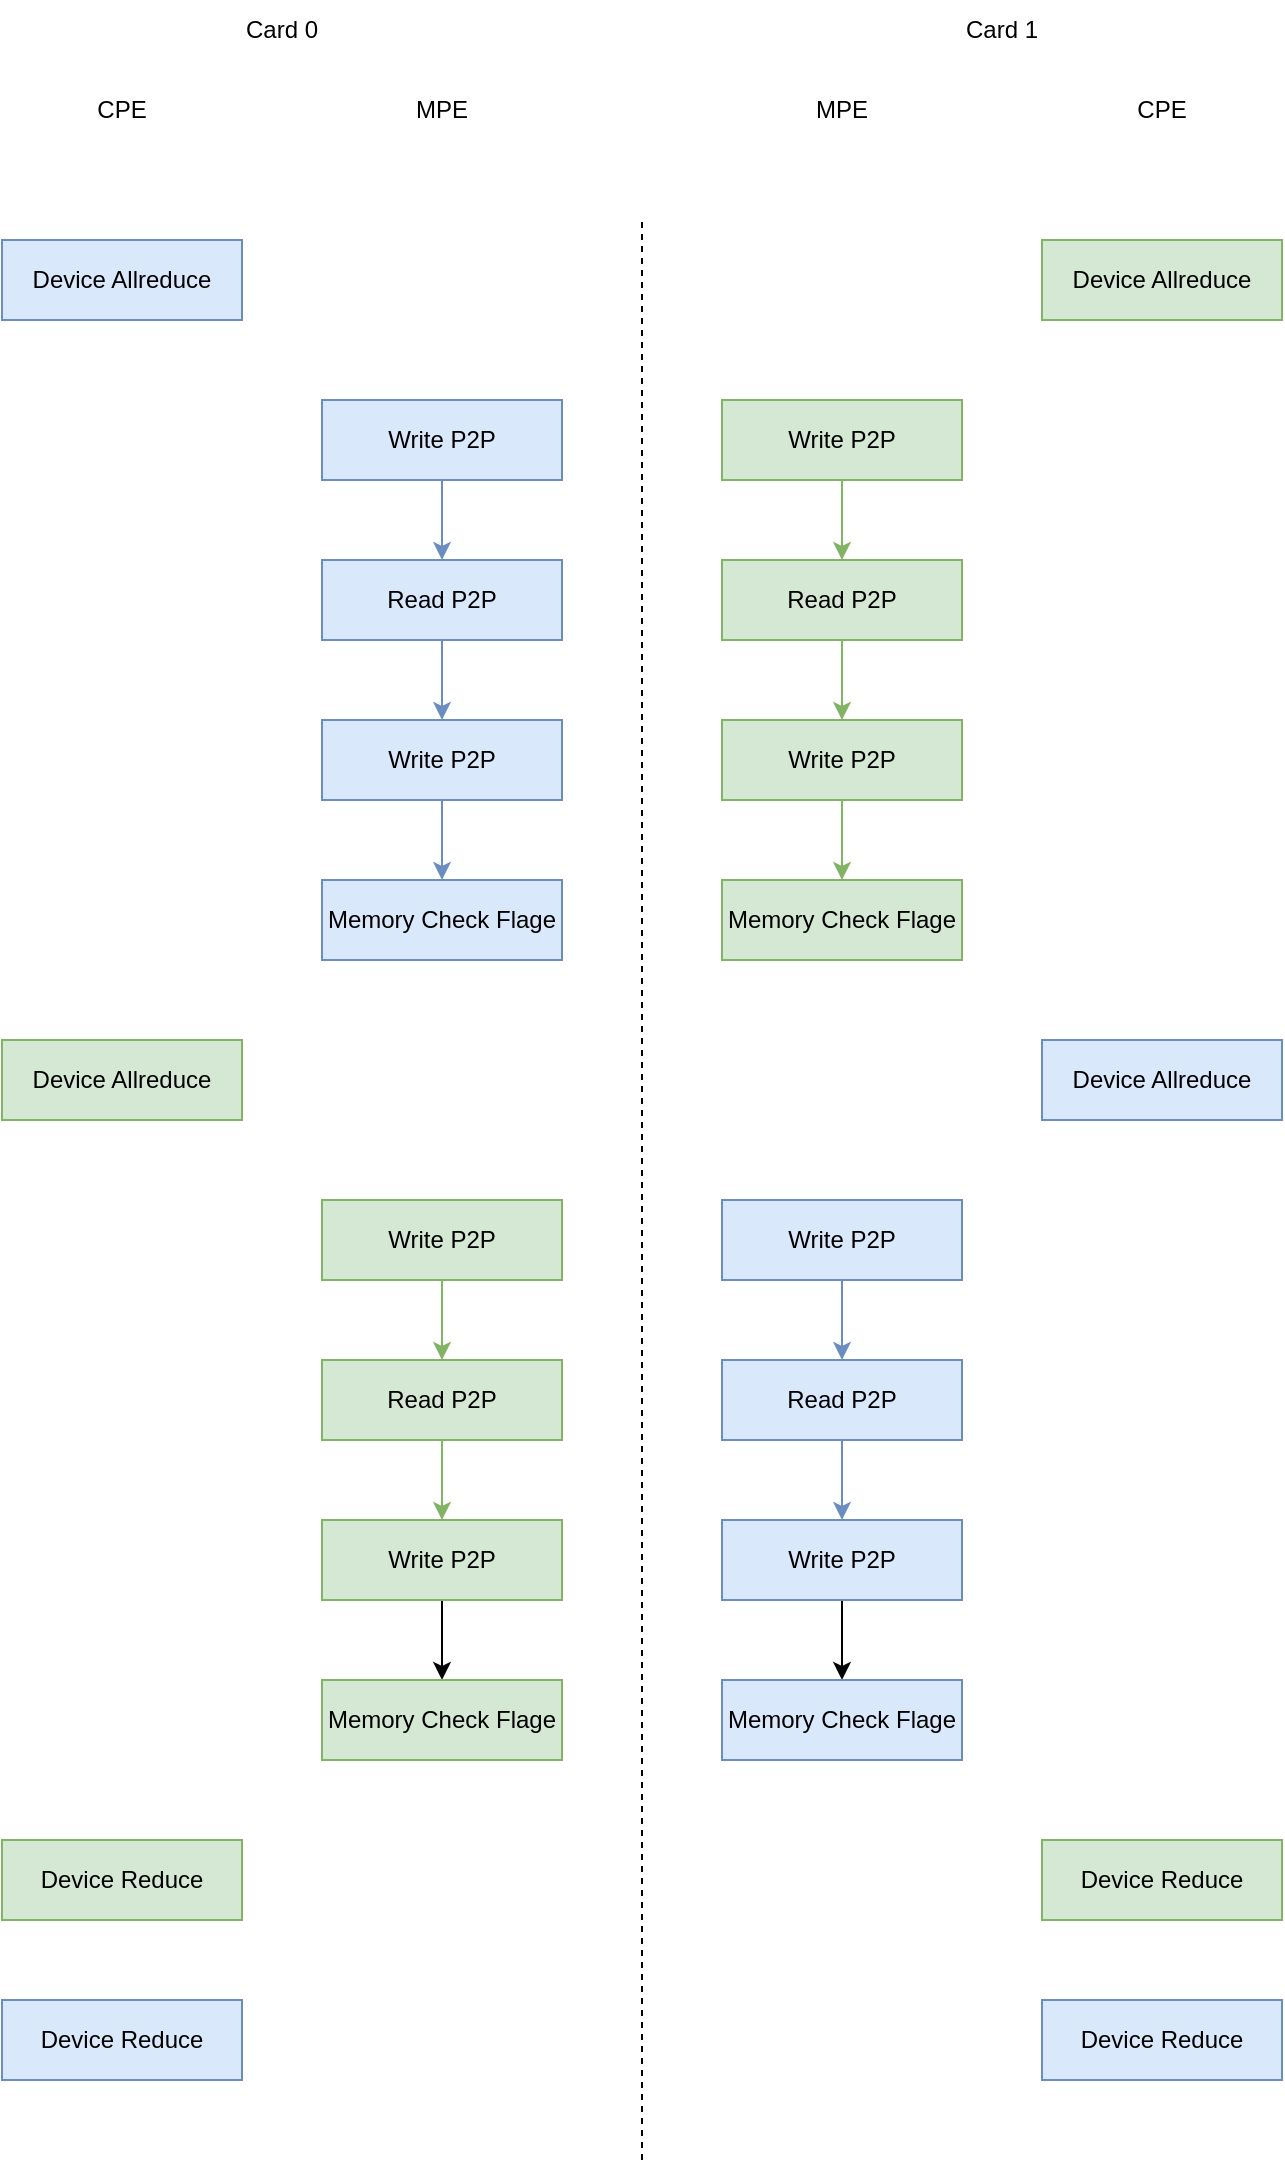 <mxfile version="21.3.2" type="github">
  <diagram name="Page-1" id="JJQI5x5z_4RIEQq7KYnE">
    <mxGraphModel dx="2358" dy="1304" grid="1" gridSize="10" guides="1" tooltips="1" connect="1" arrows="1" fold="1" page="1" pageScale="1" pageWidth="850" pageHeight="1100" math="0" shadow="0">
      <root>
        <mxCell id="0" />
        <mxCell id="1" parent="0" />
        <mxCell id="Aco5OVPHCrT34kyqpZf0-1" value="" style="endArrow=none;dashed=1;html=1;rounded=0;" edge="1" parent="1">
          <mxGeometry width="50" height="50" relative="1" as="geometry">
            <mxPoint x="440" y="1080" as="sourcePoint" />
            <mxPoint x="440" y="110" as="targetPoint" />
          </mxGeometry>
        </mxCell>
        <mxCell id="Aco5OVPHCrT34kyqpZf0-2" value="Card 0" style="text;html=1;strokeColor=none;fillColor=none;align=center;verticalAlign=middle;whiteSpace=wrap;rounded=0;" vertex="1" parent="1">
          <mxGeometry x="230" width="60" height="30" as="geometry" />
        </mxCell>
        <mxCell id="Aco5OVPHCrT34kyqpZf0-3" value="Card 1" style="text;html=1;strokeColor=none;fillColor=none;align=center;verticalAlign=middle;whiteSpace=wrap;rounded=0;" vertex="1" parent="1">
          <mxGeometry x="590" width="60" height="30" as="geometry" />
        </mxCell>
        <mxCell id="Aco5OVPHCrT34kyqpZf0-4" value="Device Allreduce" style="rounded=0;whiteSpace=wrap;html=1;fillColor=#dae8fc;strokeColor=#6c8ebf;" vertex="1" parent="1">
          <mxGeometry x="120" y="120" width="120" height="40" as="geometry" />
        </mxCell>
        <mxCell id="Aco5OVPHCrT34kyqpZf0-5" value="" style="edgeStyle=orthogonalEdgeStyle;rounded=0;orthogonalLoop=1;jettySize=auto;html=1;fillColor=#dae8fc;strokeColor=#6c8ebf;" edge="1" parent="1" source="Aco5OVPHCrT34kyqpZf0-6" target="Aco5OVPHCrT34kyqpZf0-8">
          <mxGeometry relative="1" as="geometry" />
        </mxCell>
        <mxCell id="Aco5OVPHCrT34kyqpZf0-6" value="Write P2P" style="rounded=0;whiteSpace=wrap;html=1;fillColor=#dae8fc;strokeColor=#6c8ebf;" vertex="1" parent="1">
          <mxGeometry x="280" y="200" width="120" height="40" as="geometry" />
        </mxCell>
        <mxCell id="Aco5OVPHCrT34kyqpZf0-7" value="" style="edgeStyle=orthogonalEdgeStyle;rounded=0;orthogonalLoop=1;jettySize=auto;html=1;fillColor=#dae8fc;strokeColor=#6c8ebf;" edge="1" parent="1" source="Aco5OVPHCrT34kyqpZf0-8" target="Aco5OVPHCrT34kyqpZf0-9">
          <mxGeometry relative="1" as="geometry" />
        </mxCell>
        <mxCell id="Aco5OVPHCrT34kyqpZf0-8" value="Read P2P" style="rounded=0;whiteSpace=wrap;html=1;fillColor=#dae8fc;strokeColor=#6c8ebf;" vertex="1" parent="1">
          <mxGeometry x="280" y="280" width="120" height="40" as="geometry" />
        </mxCell>
        <mxCell id="Aco5OVPHCrT34kyqpZf0-41" value="" style="edgeStyle=orthogonalEdgeStyle;rounded=0;orthogonalLoop=1;jettySize=auto;html=1;fillColor=#dae8fc;strokeColor=#6c8ebf;" edge="1" parent="1" source="Aco5OVPHCrT34kyqpZf0-9" target="Aco5OVPHCrT34kyqpZf0-10">
          <mxGeometry relative="1" as="geometry" />
        </mxCell>
        <mxCell id="Aco5OVPHCrT34kyqpZf0-9" value="Write P2P" style="rounded=0;whiteSpace=wrap;html=1;fillColor=#dae8fc;strokeColor=#6c8ebf;" vertex="1" parent="1">
          <mxGeometry x="280" y="360" width="120" height="40" as="geometry" />
        </mxCell>
        <mxCell id="Aco5OVPHCrT34kyqpZf0-10" value="Memory Check Flage" style="rounded=0;whiteSpace=wrap;html=1;fillColor=#dae8fc;strokeColor=#6c8ebf;" vertex="1" parent="1">
          <mxGeometry x="280" y="440" width="120" height="40" as="geometry" />
        </mxCell>
        <mxCell id="Aco5OVPHCrT34kyqpZf0-11" value="Device Allreduce" style="rounded=0;whiteSpace=wrap;html=1;fillColor=#d5e8d4;strokeColor=#82b366;" vertex="1" parent="1">
          <mxGeometry x="640" y="120" width="120" height="40" as="geometry" />
        </mxCell>
        <mxCell id="Aco5OVPHCrT34kyqpZf0-12" value="" style="edgeStyle=orthogonalEdgeStyle;rounded=0;orthogonalLoop=1;jettySize=auto;html=1;fillColor=#d5e8d4;strokeColor=#82b366;" edge="1" parent="1" source="Aco5OVPHCrT34kyqpZf0-13" target="Aco5OVPHCrT34kyqpZf0-15">
          <mxGeometry relative="1" as="geometry" />
        </mxCell>
        <mxCell id="Aco5OVPHCrT34kyqpZf0-13" value="Write P2P" style="rounded=0;whiteSpace=wrap;html=1;fillColor=#d5e8d4;strokeColor=#82b366;" vertex="1" parent="1">
          <mxGeometry x="480" y="200" width="120" height="40" as="geometry" />
        </mxCell>
        <mxCell id="Aco5OVPHCrT34kyqpZf0-14" value="" style="edgeStyle=orthogonalEdgeStyle;rounded=0;orthogonalLoop=1;jettySize=auto;html=1;fillColor=#d5e8d4;strokeColor=#82b366;" edge="1" parent="1" source="Aco5OVPHCrT34kyqpZf0-15" target="Aco5OVPHCrT34kyqpZf0-16">
          <mxGeometry relative="1" as="geometry" />
        </mxCell>
        <mxCell id="Aco5OVPHCrT34kyqpZf0-15" value="Read P2P" style="rounded=0;whiteSpace=wrap;html=1;fillColor=#d5e8d4;strokeColor=#82b366;" vertex="1" parent="1">
          <mxGeometry x="480" y="280" width="120" height="40" as="geometry" />
        </mxCell>
        <mxCell id="Aco5OVPHCrT34kyqpZf0-42" value="" style="edgeStyle=orthogonalEdgeStyle;rounded=0;orthogonalLoop=1;jettySize=auto;html=1;fillColor=#d5e8d4;strokeColor=#82b366;" edge="1" parent="1" source="Aco5OVPHCrT34kyqpZf0-16" target="Aco5OVPHCrT34kyqpZf0-17">
          <mxGeometry relative="1" as="geometry" />
        </mxCell>
        <mxCell id="Aco5OVPHCrT34kyqpZf0-16" value="Write P2P" style="rounded=0;whiteSpace=wrap;html=1;fillColor=#d5e8d4;strokeColor=#82b366;" vertex="1" parent="1">
          <mxGeometry x="480" y="360" width="120" height="40" as="geometry" />
        </mxCell>
        <mxCell id="Aco5OVPHCrT34kyqpZf0-17" value="Memory Check Flage" style="rounded=0;whiteSpace=wrap;html=1;fillColor=#d5e8d4;strokeColor=#82b366;" vertex="1" parent="1">
          <mxGeometry x="480" y="440" width="120" height="40" as="geometry" />
        </mxCell>
        <mxCell id="Aco5OVPHCrT34kyqpZf0-18" value="Device Allreduce" style="rounded=0;whiteSpace=wrap;html=1;fillColor=#dae8fc;strokeColor=#6c8ebf;" vertex="1" parent="1">
          <mxGeometry x="640" y="520" width="120" height="40" as="geometry" />
        </mxCell>
        <mxCell id="Aco5OVPHCrT34kyqpZf0-19" value="" style="edgeStyle=orthogonalEdgeStyle;rounded=0;orthogonalLoop=1;jettySize=auto;html=1;fillColor=#dae8fc;strokeColor=#6c8ebf;" edge="1" parent="1" source="Aco5OVPHCrT34kyqpZf0-20" target="Aco5OVPHCrT34kyqpZf0-22">
          <mxGeometry relative="1" as="geometry" />
        </mxCell>
        <mxCell id="Aco5OVPHCrT34kyqpZf0-20" value="Write P2P" style="rounded=0;whiteSpace=wrap;html=1;fillColor=#dae8fc;strokeColor=#6c8ebf;" vertex="1" parent="1">
          <mxGeometry x="480" y="600" width="120" height="40" as="geometry" />
        </mxCell>
        <mxCell id="Aco5OVPHCrT34kyqpZf0-21" value="" style="edgeStyle=orthogonalEdgeStyle;rounded=0;orthogonalLoop=1;jettySize=auto;html=1;fillColor=#dae8fc;strokeColor=#6c8ebf;" edge="1" parent="1" source="Aco5OVPHCrT34kyqpZf0-22" target="Aco5OVPHCrT34kyqpZf0-23">
          <mxGeometry relative="1" as="geometry" />
        </mxCell>
        <mxCell id="Aco5OVPHCrT34kyqpZf0-22" value="Read P2P" style="rounded=0;whiteSpace=wrap;html=1;fillColor=#dae8fc;strokeColor=#6c8ebf;" vertex="1" parent="1">
          <mxGeometry x="480" y="680" width="120" height="40" as="geometry" />
        </mxCell>
        <mxCell id="Aco5OVPHCrT34kyqpZf0-44" value="" style="edgeStyle=orthogonalEdgeStyle;rounded=0;orthogonalLoop=1;jettySize=auto;html=1;" edge="1" parent="1" source="Aco5OVPHCrT34kyqpZf0-23" target="Aco5OVPHCrT34kyqpZf0-24">
          <mxGeometry relative="1" as="geometry" />
        </mxCell>
        <mxCell id="Aco5OVPHCrT34kyqpZf0-23" value="Write P2P" style="rounded=0;whiteSpace=wrap;html=1;fillColor=#dae8fc;strokeColor=#6c8ebf;" vertex="1" parent="1">
          <mxGeometry x="480" y="760" width="120" height="40" as="geometry" />
        </mxCell>
        <mxCell id="Aco5OVPHCrT34kyqpZf0-24" value="Memory Check Flage" style="rounded=0;whiteSpace=wrap;html=1;fillColor=#dae8fc;strokeColor=#6c8ebf;" vertex="1" parent="1">
          <mxGeometry x="480" y="840" width="120" height="40" as="geometry" />
        </mxCell>
        <mxCell id="Aco5OVPHCrT34kyqpZf0-25" value="Device Reduce" style="rounded=0;whiteSpace=wrap;html=1;fillColor=#d5e8d4;strokeColor=#82b366;" vertex="1" parent="1">
          <mxGeometry x="120" y="920" width="120" height="40" as="geometry" />
        </mxCell>
        <mxCell id="Aco5OVPHCrT34kyqpZf0-26" value="Device Reduce" style="rounded=0;whiteSpace=wrap;html=1;fillColor=#dae8fc;strokeColor=#6c8ebf;" vertex="1" parent="1">
          <mxGeometry x="120" y="1000" width="120" height="40" as="geometry" />
        </mxCell>
        <mxCell id="Aco5OVPHCrT34kyqpZf0-27" value="CPE" style="text;html=1;align=center;verticalAlign=middle;whiteSpace=wrap;rounded=0;" vertex="1" parent="1">
          <mxGeometry x="150" y="40" width="60" height="30" as="geometry" />
        </mxCell>
        <mxCell id="Aco5OVPHCrT34kyqpZf0-28" value="MPE" style="text;html=1;align=center;verticalAlign=middle;whiteSpace=wrap;rounded=0;" vertex="1" parent="1">
          <mxGeometry x="510" y="40" width="60" height="30" as="geometry" />
        </mxCell>
        <mxCell id="Aco5OVPHCrT34kyqpZf0-29" value="CPE" style="text;html=1;align=center;verticalAlign=middle;whiteSpace=wrap;rounded=0;" vertex="1" parent="1">
          <mxGeometry x="670" y="40" width="60" height="30" as="geometry" />
        </mxCell>
        <mxCell id="Aco5OVPHCrT34kyqpZf0-30" value="MPE" style="text;html=1;align=center;verticalAlign=middle;whiteSpace=wrap;rounded=0;" vertex="1" parent="1">
          <mxGeometry x="310" y="40" width="60" height="30" as="geometry" />
        </mxCell>
        <mxCell id="Aco5OVPHCrT34kyqpZf0-31" value="Device Allreduce" style="rounded=0;whiteSpace=wrap;html=1;fillColor=#d5e8d4;strokeColor=#82b366;" vertex="1" parent="1">
          <mxGeometry x="120" y="520" width="120" height="40" as="geometry" />
        </mxCell>
        <mxCell id="Aco5OVPHCrT34kyqpZf0-32" value="" style="edgeStyle=orthogonalEdgeStyle;rounded=0;orthogonalLoop=1;jettySize=auto;html=1;fillColor=#d5e8d4;strokeColor=#82b366;" edge="1" parent="1" source="Aco5OVPHCrT34kyqpZf0-33" target="Aco5OVPHCrT34kyqpZf0-35">
          <mxGeometry relative="1" as="geometry" />
        </mxCell>
        <mxCell id="Aco5OVPHCrT34kyqpZf0-33" value="Write P2P" style="rounded=0;whiteSpace=wrap;html=1;fillColor=#d5e8d4;strokeColor=#82b366;" vertex="1" parent="1">
          <mxGeometry x="280" y="600" width="120" height="40" as="geometry" />
        </mxCell>
        <mxCell id="Aco5OVPHCrT34kyqpZf0-34" value="" style="edgeStyle=orthogonalEdgeStyle;rounded=0;orthogonalLoop=1;jettySize=auto;html=1;fillColor=#d5e8d4;strokeColor=#82b366;" edge="1" parent="1" source="Aco5OVPHCrT34kyqpZf0-35" target="Aco5OVPHCrT34kyqpZf0-36">
          <mxGeometry relative="1" as="geometry" />
        </mxCell>
        <mxCell id="Aco5OVPHCrT34kyqpZf0-35" value="Read P2P" style="rounded=0;whiteSpace=wrap;html=1;fillColor=#d5e8d4;strokeColor=#82b366;" vertex="1" parent="1">
          <mxGeometry x="280" y="680" width="120" height="40" as="geometry" />
        </mxCell>
        <mxCell id="Aco5OVPHCrT34kyqpZf0-43" value="" style="edgeStyle=orthogonalEdgeStyle;rounded=0;orthogonalLoop=1;jettySize=auto;html=1;" edge="1" parent="1" source="Aco5OVPHCrT34kyqpZf0-36" target="Aco5OVPHCrT34kyqpZf0-38">
          <mxGeometry relative="1" as="geometry" />
        </mxCell>
        <mxCell id="Aco5OVPHCrT34kyqpZf0-36" value="Write P2P" style="rounded=0;whiteSpace=wrap;html=1;fillColor=#d5e8d4;strokeColor=#82b366;" vertex="1" parent="1">
          <mxGeometry x="280" y="760" width="120" height="40" as="geometry" />
        </mxCell>
        <mxCell id="Aco5OVPHCrT34kyqpZf0-38" value="Memory Check Flage" style="rounded=0;whiteSpace=wrap;html=1;fillColor=#d5e8d4;strokeColor=#82b366;" vertex="1" parent="1">
          <mxGeometry x="280" y="840" width="120" height="40" as="geometry" />
        </mxCell>
        <mxCell id="Aco5OVPHCrT34kyqpZf0-39" value="Device Reduce" style="rounded=0;whiteSpace=wrap;html=1;fillColor=#d5e8d4;strokeColor=#82b366;" vertex="1" parent="1">
          <mxGeometry x="640" y="920" width="120" height="40" as="geometry" />
        </mxCell>
        <mxCell id="Aco5OVPHCrT34kyqpZf0-40" value="Device Reduce" style="rounded=0;whiteSpace=wrap;html=1;fillColor=#dae8fc;strokeColor=#6c8ebf;" vertex="1" parent="1">
          <mxGeometry x="640" y="1000" width="120" height="40" as="geometry" />
        </mxCell>
      </root>
    </mxGraphModel>
  </diagram>
</mxfile>
